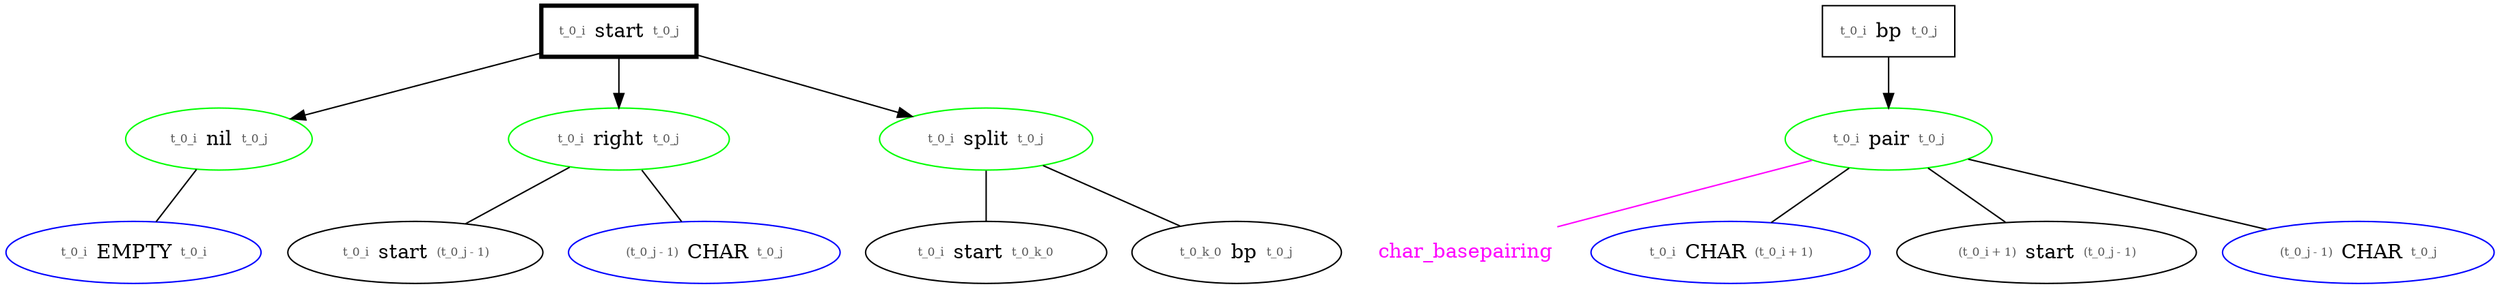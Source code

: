 digraph nussinov {
node_1 [ label=<<table border='0'><tr><td><font point-size='8' color='#555555'>t_0_i</font></td><td>start</td><td><font point-size='8' color='#555555'>t_0_j</font></td></tr></table>>, color="black", shape="box", penwidth=3 ];
node_2 [ label=<<table border='0'><tr><td><font point-size='8' color='#555555'>t_0_i</font></td><td>nil</td><td><font point-size='8' color='#555555'>t_0_j</font></td></tr></table>>, color="green" ];
node_3 [ label=<<table border='0'><tr><td><font point-size='8' color='#555555'>t_0_i</font></td><td>EMPTY</td><td><font point-size='8' color='#555555'>t_0_i</font></td></tr></table>>, color="blue" ];
node_2 -> node_3 [ arrowhead=none ];
node_1 -> node_2;
node_4 [ label=<<table border='0'><tr><td><font point-size='8' color='#555555'>t_0_i</font></td><td>right</td><td><font point-size='8' color='#555555'>t_0_j</font></td></tr></table>>, color="green" ];
node_5 [ label=<<table border='0'><tr><td><font point-size='8' color='#555555'>t_0_i</font></td><td>start</td><td><font point-size='8' color='#555555'>(t_0_j - 1)</font></td></tr></table>>, color="black" ];
node_4 -> node_5 [ arrowhead=none ];
node_6 [ label=<<table border='0'><tr><td><font point-size='8' color='#555555'>(t_0_j - 1)</font></td><td>CHAR</td><td><font point-size='8' color='#555555'>t_0_j</font></td></tr></table>>, color="blue" ];
node_4 -> node_6 [ arrowhead=none ];
node_1 -> node_4;
node_7 [ label=<<table border='0'><tr><td><font point-size='8' color='#555555'>t_0_i</font></td><td>split</td><td><font point-size='8' color='#555555'>t_0_j</font></td></tr></table>>, color="green" ];
node_8 [ label=<<table border='0'><tr><td><font point-size='8' color='#555555'>t_0_i</font></td><td>start</td><td><font point-size='8' color='#555555'>t_0_k_0</font></td></tr></table>>, color="black" ];
node_7 -> node_8 [ arrowhead=none ];
node_9 [ label=<<table border='0'><tr><td><font point-size='8' color='#555555'>t_0_k_0</font></td><td>bp</td><td><font point-size='8' color='#555555'>t_0_j</font></td></tr></table>>, color="black" ];
node_7 -> node_9 [ arrowhead=none ];
node_1 -> node_7;
node_10 [ label=<<table border='0'><tr><td><font point-size='8' color='#555555'>t_0_i</font></td><td>bp</td><td><font point-size='8' color='#555555'>t_0_j</font></td></tr></table>>, color="black", shape="box" ];
node_11 [ label=<<table border='0'><tr><td><font point-size='8' color='#555555'>t_0_i</font></td><td>pair</td><td><font point-size='8' color='#555555'>t_0_j</font></td></tr></table>>, color="green" ];
node_12 [ label="char_basepairing" , fontcolor="magenta" , shape=none ];
node_11 -> node_12 [ arrowhead=none, color="magenta" ];
node_13 [ label=<<table border='0'><tr><td><font point-size='8' color='#555555'>t_0_i</font></td><td>CHAR</td><td><font point-size='8' color='#555555'>(t_0_i + 1)</font></td></tr></table>>, color="blue" ];
node_11 -> node_13 [ arrowhead=none ];
node_14 [ label=<<table border='0'><tr><td><font point-size='8' color='#555555'>(t_0_i + 1)</font></td><td>start</td><td><font point-size='8' color='#555555'>(t_0_j - 1)</font></td></tr></table>>, color="black" ];
node_11 -> node_14 [ arrowhead=none ];
node_15 [ label=<<table border='0'><tr><td><font point-size='8' color='#555555'>(t_0_j - 1)</font></td><td>CHAR</td><td><font point-size='8' color='#555555'>t_0_j</font></td></tr></table>>, color="blue" ];
node_11 -> node_15 [ arrowhead=none ];
node_10 -> node_11;
}
